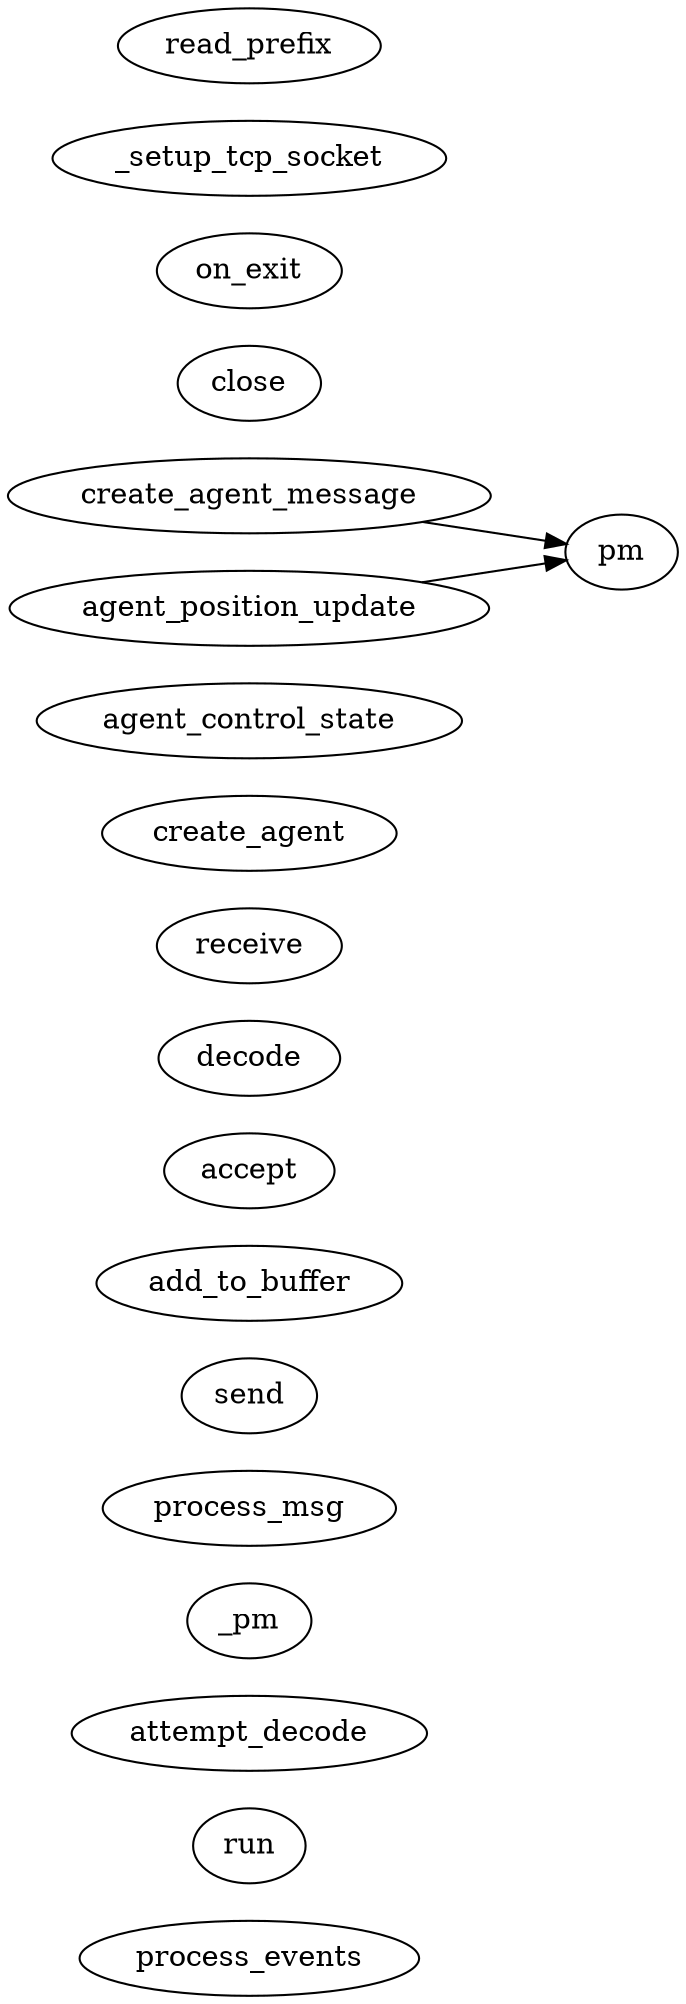 digraph G {
rankdir=LR
process_events;
run;
attempt_decode;
_pm;
process_msg;
send;
add_to_buffer;
accept;
decode;
receive;
create_agent;
agent_control_state;
create_agent_message -> pm;
close;
agent_position_update -> pm;
on_exit;
_setup_tcp_socket;
read_prefix;
pm;
}

